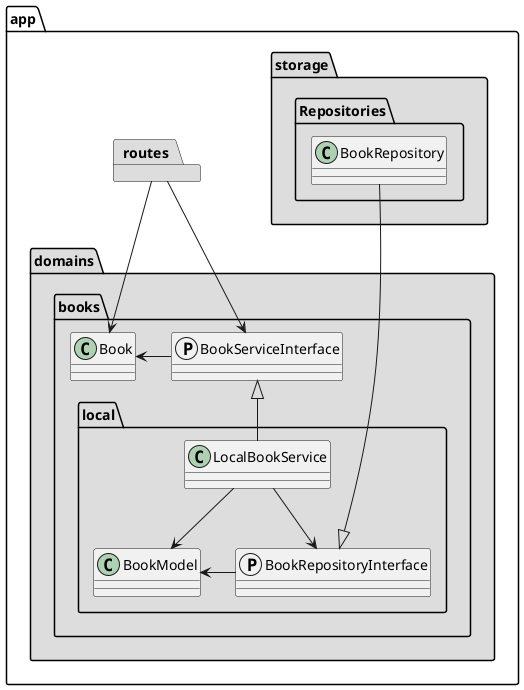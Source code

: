 @startuml
allowmixing
skinparam componentStyle uml1

package app {
    package routes #DDDDDD

    package domains #DDDDDD {
        package books {
            class Book
            protocol BookServiceInterface
            package local {
                class LocalBookService
                protocol BookRepositoryInterface
                class BookModel
            }
        }
    }

    package storage #DDDDDD {
        package Repositories {
            class BookRepository
        }
    }
}

'links framework - domains
routes --> BookServiceInterface
routes --> Book

'links internal to books domain
LocalBookService -u-|> BookServiceInterface
BookServiceInterface -l-> Book
LocalBookService --> BookModel
LocalBookService --> BookRepositoryInterface
BookRepositoryInterface -l-> BookModel

'links domains - storage
BookRepository ---d-|> BookRepositoryInterface
@enduml
